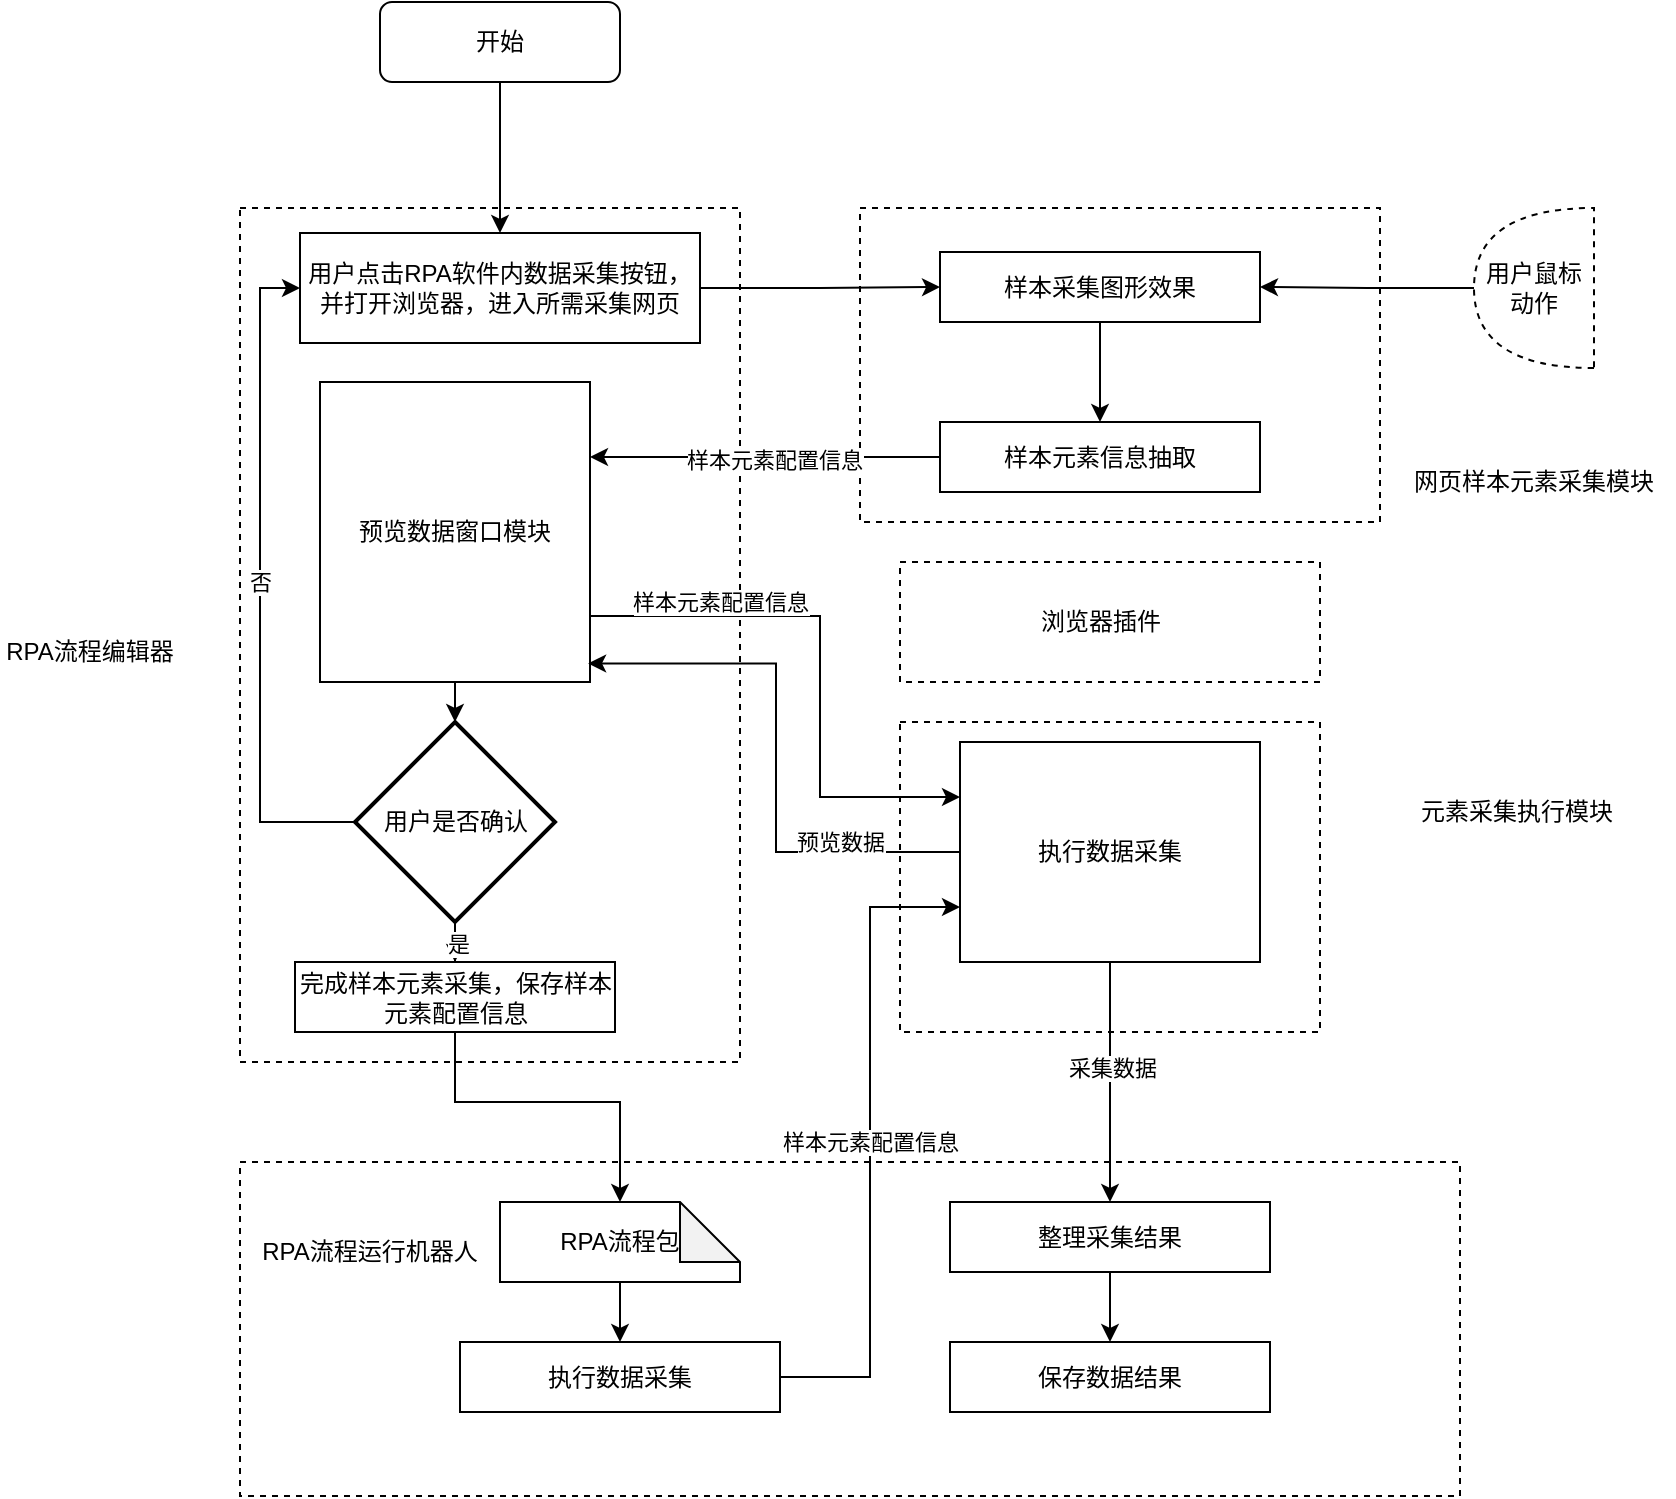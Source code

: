 <mxfile version="20.5.3" type="github">
  <diagram id="xU7X7o6H66pRaLUqQLn2" name="第 1 页">
    <mxGraphModel dx="609" dy="343" grid="1" gridSize="10" guides="1" tooltips="1" connect="1" arrows="1" fold="1" page="1" pageScale="1" pageWidth="827" pageHeight="1169" math="0" shadow="0">
      <root>
        <mxCell id="0" />
        <mxCell id="1" parent="0" />
        <mxCell id="r1mTysYFF8rYWYZTM9NO-41" value="" style="rounded=0;whiteSpace=wrap;html=1;dashed=1;" vertex="1" parent="1">
          <mxGeometry x="210" y="710" width="610" height="167" as="geometry" />
        </mxCell>
        <mxCell id="r1mTysYFF8rYWYZTM9NO-37" value="" style="rounded=0;whiteSpace=wrap;html=1;dashed=1;" vertex="1" parent="1">
          <mxGeometry x="210" y="233" width="250" height="427" as="geometry" />
        </mxCell>
        <mxCell id="r1mTysYFF8rYWYZTM9NO-23" value="" style="rounded=0;whiteSpace=wrap;html=1;dashed=1;" vertex="1" parent="1">
          <mxGeometry x="540" y="490" width="210" height="155" as="geometry" />
        </mxCell>
        <mxCell id="r1mTysYFF8rYWYZTM9NO-22" value="" style="rounded=0;whiteSpace=wrap;html=1;dashed=1;" vertex="1" parent="1">
          <mxGeometry x="520" y="233" width="260" height="157" as="geometry" />
        </mxCell>
        <mxCell id="r1mTysYFF8rYWYZTM9NO-10" style="edgeStyle=orthogonalEdgeStyle;rounded=0;orthogonalLoop=1;jettySize=auto;html=1;entryX=0;entryY=0.5;entryDx=0;entryDy=0;" edge="1" parent="1" source="r1mTysYFF8rYWYZTM9NO-1" target="r1mTysYFF8rYWYZTM9NO-7">
          <mxGeometry relative="1" as="geometry" />
        </mxCell>
        <mxCell id="r1mTysYFF8rYWYZTM9NO-1" value="用户点击RPA软件内数据采集按钮，并打开浏览器，进入所需采集网页" style="rounded=0;whiteSpace=wrap;html=1;" vertex="1" parent="1">
          <mxGeometry x="240" y="245.5" width="200" height="55" as="geometry" />
        </mxCell>
        <mxCell id="r1mTysYFF8rYWYZTM9NO-29" style="edgeStyle=orthogonalEdgeStyle;rounded=0;orthogonalLoop=1;jettySize=auto;html=1;" edge="1" parent="1" source="r1mTysYFF8rYWYZTM9NO-2" target="r1mTysYFF8rYWYZTM9NO-1">
          <mxGeometry relative="1" as="geometry" />
        </mxCell>
        <mxCell id="r1mTysYFF8rYWYZTM9NO-2" value="开始" style="rounded=1;whiteSpace=wrap;html=1;" vertex="1" parent="1">
          <mxGeometry x="280" y="130" width="120" height="40" as="geometry" />
        </mxCell>
        <mxCell id="r1mTysYFF8rYWYZTM9NO-5" value="RPA流程编辑器" style="text;html=1;strokeColor=none;fillColor=none;align=center;verticalAlign=middle;whiteSpace=wrap;rounded=0;dashed=1;" vertex="1" parent="1">
          <mxGeometry x="90" y="440" width="90" height="30" as="geometry" />
        </mxCell>
        <mxCell id="r1mTysYFF8rYWYZTM9NO-6" value="网页样本元素采集模块" style="text;html=1;strokeColor=none;fillColor=none;align=center;verticalAlign=middle;whiteSpace=wrap;rounded=0;dashed=1;" vertex="1" parent="1">
          <mxGeometry x="787" y="355" width="140" height="30" as="geometry" />
        </mxCell>
        <mxCell id="r1mTysYFF8rYWYZTM9NO-12" style="edgeStyle=orthogonalEdgeStyle;rounded=0;orthogonalLoop=1;jettySize=auto;html=1;" edge="1" parent="1" source="r1mTysYFF8rYWYZTM9NO-7">
          <mxGeometry relative="1" as="geometry">
            <mxPoint x="640" y="340.0" as="targetPoint" />
          </mxGeometry>
        </mxCell>
        <mxCell id="r1mTysYFF8rYWYZTM9NO-7" value="样本采集图形效果" style="rounded=0;whiteSpace=wrap;html=1;" vertex="1" parent="1">
          <mxGeometry x="560" y="255" width="160" height="35" as="geometry" />
        </mxCell>
        <mxCell id="r1mTysYFF8rYWYZTM9NO-9" style="edgeStyle=orthogonalEdgeStyle;rounded=0;orthogonalLoop=1;jettySize=auto;html=1;" edge="1" parent="1" source="r1mTysYFF8rYWYZTM9NO-8" target="r1mTysYFF8rYWYZTM9NO-7">
          <mxGeometry relative="1" as="geometry" />
        </mxCell>
        <mxCell id="r1mTysYFF8rYWYZTM9NO-8" value="用户鼠标动作" style="shape=or;whiteSpace=wrap;html=1;dashed=1;direction=west;" vertex="1" parent="1">
          <mxGeometry x="827" y="233" width="60" height="80" as="geometry" />
        </mxCell>
        <mxCell id="r1mTysYFF8rYWYZTM9NO-26" style="edgeStyle=orthogonalEdgeStyle;rounded=0;orthogonalLoop=1;jettySize=auto;html=1;entryX=0;entryY=0.25;entryDx=0;entryDy=0;" edge="1" parent="1" source="r1mTysYFF8rYWYZTM9NO-13" target="r1mTysYFF8rYWYZTM9NO-18">
          <mxGeometry relative="1" as="geometry">
            <Array as="points">
              <mxPoint x="500" y="437" />
              <mxPoint x="500" y="528" />
            </Array>
          </mxGeometry>
        </mxCell>
        <mxCell id="r1mTysYFF8rYWYZTM9NO-27" value="&lt;span style=&quot;color: rgba(0, 0, 0, 0); font-family: monospace; font-size: 0px; text-align: start;&quot;&gt;%3CmxGraphModel%3E%3Croot%3E%3CmxCell%20id%3D%220%22%2F%3E%3CmxCell%20id%3D%221%22%20parent%3D%220%22%2F%3E%3CmxCell%20id%3D%222%22%20value%3D%22%E6%A0%B7%E6%9C%AC%E5%85%83%E7%B4%A0%E9%85%8D%E7%BD%AE%E4%BF%A1%E6%81%AF%22%20style%3D%22edgeLabel%3Bhtml%3D1%3Balign%3Dcenter%3BverticalAlign%3Dmiddle%3Bresizable%3D0%3Bpoints%3D%5B%5D%3B%22%20vertex%3D%221%22%20connectable%3D%220%22%20parent%3D%221%22%3E%3CmxGeometry%20x%3D%22476.757%22%20y%3D%22358.5%22%20as%3D%22geometry%22%2F%3E%3C%2FmxCell%3E%3C%2Froot%3E%3C%2FmxGraphModel%3E&lt;/span&gt;" style="edgeLabel;html=1;align=center;verticalAlign=middle;resizable=0;points=[];" vertex="1" connectable="0" parent="r1mTysYFF8rYWYZTM9NO-26">
          <mxGeometry x="-0.029" y="1" relative="1" as="geometry">
            <mxPoint as="offset" />
          </mxGeometry>
        </mxCell>
        <mxCell id="r1mTysYFF8rYWYZTM9NO-28" value="样本元素配置信息" style="edgeLabel;html=1;align=center;verticalAlign=middle;resizable=0;points=[];" vertex="1" connectable="0" parent="r1mTysYFF8rYWYZTM9NO-26">
          <mxGeometry x="-0.029" y="2" relative="1" as="geometry">
            <mxPoint x="-52" y="-26" as="offset" />
          </mxGeometry>
        </mxCell>
        <mxCell id="r1mTysYFF8rYWYZTM9NO-39" style="edgeStyle=orthogonalEdgeStyle;rounded=0;orthogonalLoop=1;jettySize=auto;html=1;" edge="1" parent="1" source="r1mTysYFF8rYWYZTM9NO-13" target="r1mTysYFF8rYWYZTM9NO-38">
          <mxGeometry relative="1" as="geometry" />
        </mxCell>
        <mxCell id="r1mTysYFF8rYWYZTM9NO-13" value="预览数据窗口模块" style="rounded=0;whiteSpace=wrap;html=1;" vertex="1" parent="1">
          <mxGeometry x="250" y="320" width="135" height="150" as="geometry" />
        </mxCell>
        <mxCell id="r1mTysYFF8rYWYZTM9NO-17" style="edgeStyle=orthogonalEdgeStyle;rounded=0;orthogonalLoop=1;jettySize=auto;html=1;entryX=1;entryY=0.25;entryDx=0;entryDy=0;" edge="1" parent="1" source="r1mTysYFF8rYWYZTM9NO-16" target="r1mTysYFF8rYWYZTM9NO-13">
          <mxGeometry relative="1" as="geometry" />
        </mxCell>
        <mxCell id="r1mTysYFF8rYWYZTM9NO-19" value="样本元素配置信息" style="edgeLabel;html=1;align=center;verticalAlign=middle;resizable=0;points=[];" vertex="1" connectable="0" parent="r1mTysYFF8rYWYZTM9NO-17">
          <mxGeometry x="-0.052" y="1" relative="1" as="geometry">
            <mxPoint as="offset" />
          </mxGeometry>
        </mxCell>
        <mxCell id="r1mTysYFF8rYWYZTM9NO-16" value="样本元素信息抽取" style="rounded=0;whiteSpace=wrap;html=1;" vertex="1" parent="1">
          <mxGeometry x="560" y="340" width="160" height="35" as="geometry" />
        </mxCell>
        <mxCell id="r1mTysYFF8rYWYZTM9NO-35" style="edgeStyle=orthogonalEdgeStyle;rounded=0;orthogonalLoop=1;jettySize=auto;html=1;entryX=0.993;entryY=0.938;entryDx=0;entryDy=0;entryPerimeter=0;" edge="1" parent="1" source="r1mTysYFF8rYWYZTM9NO-18" target="r1mTysYFF8rYWYZTM9NO-13">
          <mxGeometry relative="1" as="geometry">
            <Array as="points">
              <mxPoint x="478" y="460" />
            </Array>
          </mxGeometry>
        </mxCell>
        <mxCell id="r1mTysYFF8rYWYZTM9NO-36" value="预览数据" style="edgeLabel;html=1;align=center;verticalAlign=middle;resizable=0;points=[];" vertex="1" connectable="0" parent="r1mTysYFF8rYWYZTM9NO-35">
          <mxGeometry x="0.102" y="-1" relative="1" as="geometry">
            <mxPoint x="31" y="57" as="offset" />
          </mxGeometry>
        </mxCell>
        <mxCell id="r1mTysYFF8rYWYZTM9NO-53" style="edgeStyle=orthogonalEdgeStyle;rounded=0;orthogonalLoop=1;jettySize=auto;html=1;" edge="1" parent="1" source="r1mTysYFF8rYWYZTM9NO-18" target="r1mTysYFF8rYWYZTM9NO-51">
          <mxGeometry relative="1" as="geometry" />
        </mxCell>
        <mxCell id="r1mTysYFF8rYWYZTM9NO-58" value="采集数据" style="edgeLabel;html=1;align=center;verticalAlign=middle;resizable=0;points=[];" vertex="1" connectable="0" parent="r1mTysYFF8rYWYZTM9NO-53">
          <mxGeometry x="-0.12" y="1" relative="1" as="geometry">
            <mxPoint as="offset" />
          </mxGeometry>
        </mxCell>
        <mxCell id="r1mTysYFF8rYWYZTM9NO-18" value="执行数据采集" style="rounded=0;whiteSpace=wrap;html=1;" vertex="1" parent="1">
          <mxGeometry x="570" y="500" width="150" height="110" as="geometry" />
        </mxCell>
        <mxCell id="r1mTysYFF8rYWYZTM9NO-24" value="元素采集执行模块" style="text;html=1;strokeColor=none;fillColor=none;align=center;verticalAlign=middle;whiteSpace=wrap;rounded=0;dashed=1;" vertex="1" parent="1">
          <mxGeometry x="787" y="520" width="123" height="30" as="geometry" />
        </mxCell>
        <mxCell id="r1mTysYFF8rYWYZTM9NO-40" value="否" style="edgeStyle=orthogonalEdgeStyle;rounded=0;orthogonalLoop=1;jettySize=auto;html=1;entryX=0;entryY=0.5;entryDx=0;entryDy=0;" edge="1" parent="1" source="r1mTysYFF8rYWYZTM9NO-38" target="r1mTysYFF8rYWYZTM9NO-1">
          <mxGeometry relative="1" as="geometry">
            <Array as="points">
              <mxPoint x="220" y="540" />
              <mxPoint x="220" y="273" />
            </Array>
          </mxGeometry>
        </mxCell>
        <mxCell id="r1mTysYFF8rYWYZTM9NO-44" style="edgeStyle=orthogonalEdgeStyle;rounded=0;orthogonalLoop=1;jettySize=auto;html=1;entryX=0.5;entryY=0;entryDx=0;entryDy=0;" edge="1" parent="1" source="r1mTysYFF8rYWYZTM9NO-38" target="r1mTysYFF8rYWYZTM9NO-43">
          <mxGeometry relative="1" as="geometry" />
        </mxCell>
        <mxCell id="r1mTysYFF8rYWYZTM9NO-46" value="是" style="edgeLabel;html=1;align=center;verticalAlign=middle;resizable=0;points=[];" vertex="1" connectable="0" parent="r1mTysYFF8rYWYZTM9NO-44">
          <mxGeometry x="-0.019" y="-1" relative="1" as="geometry">
            <mxPoint as="offset" />
          </mxGeometry>
        </mxCell>
        <mxCell id="r1mTysYFF8rYWYZTM9NO-38" value="用户是否确认" style="strokeWidth=2;html=1;shape=mxgraph.flowchart.decision;whiteSpace=wrap;" vertex="1" parent="1">
          <mxGeometry x="267.5" y="490" width="100" height="100" as="geometry" />
        </mxCell>
        <mxCell id="r1mTysYFF8rYWYZTM9NO-49" value="" style="edgeStyle=orthogonalEdgeStyle;rounded=0;orthogonalLoop=1;jettySize=auto;html=1;" edge="1" parent="1" source="r1mTysYFF8rYWYZTM9NO-42" target="r1mTysYFF8rYWYZTM9NO-48">
          <mxGeometry relative="1" as="geometry" />
        </mxCell>
        <mxCell id="r1mTysYFF8rYWYZTM9NO-42" value="RPA流程包" style="shape=note;whiteSpace=wrap;html=1;backgroundOutline=1;darkOpacity=0.05;" vertex="1" parent="1">
          <mxGeometry x="340" y="730" width="120" height="40" as="geometry" />
        </mxCell>
        <mxCell id="r1mTysYFF8rYWYZTM9NO-45" style="edgeStyle=orthogonalEdgeStyle;rounded=0;orthogonalLoop=1;jettySize=auto;html=1;entryX=0.5;entryY=0;entryDx=0;entryDy=0;entryPerimeter=0;" edge="1" parent="1" source="r1mTysYFF8rYWYZTM9NO-43" target="r1mTysYFF8rYWYZTM9NO-42">
          <mxGeometry relative="1" as="geometry">
            <Array as="points">
              <mxPoint x="318" y="680" />
              <mxPoint x="400" y="680" />
              <mxPoint x="400" y="730" />
            </Array>
          </mxGeometry>
        </mxCell>
        <mxCell id="r1mTysYFF8rYWYZTM9NO-43" value="完成样本元素采集，保存样本元素配置信息" style="rounded=0;whiteSpace=wrap;html=1;" vertex="1" parent="1">
          <mxGeometry x="237.5" y="610" width="160" height="35" as="geometry" />
        </mxCell>
        <mxCell id="r1mTysYFF8rYWYZTM9NO-47" value="RPA流程运行机器人" style="text;html=1;strokeColor=none;fillColor=none;align=center;verticalAlign=middle;whiteSpace=wrap;rounded=0;dashed=1;" vertex="1" parent="1">
          <mxGeometry x="220" y="740" width="110" height="30" as="geometry" />
        </mxCell>
        <mxCell id="r1mTysYFF8rYWYZTM9NO-50" value="样本元素配置信息" style="edgeStyle=orthogonalEdgeStyle;rounded=0;orthogonalLoop=1;jettySize=auto;html=1;entryX=0;entryY=0.75;entryDx=0;entryDy=0;" edge="1" parent="1" source="r1mTysYFF8rYWYZTM9NO-48" target="r1mTysYFF8rYWYZTM9NO-18">
          <mxGeometry relative="1" as="geometry" />
        </mxCell>
        <mxCell id="r1mTysYFF8rYWYZTM9NO-48" value="执行数据采集" style="rounded=0;whiteSpace=wrap;html=1;" vertex="1" parent="1">
          <mxGeometry x="320" y="800" width="160" height="35" as="geometry" />
        </mxCell>
        <mxCell id="r1mTysYFF8rYWYZTM9NO-54" value="" style="edgeStyle=orthogonalEdgeStyle;rounded=0;orthogonalLoop=1;jettySize=auto;html=1;" edge="1" parent="1" source="r1mTysYFF8rYWYZTM9NO-51" target="r1mTysYFF8rYWYZTM9NO-52">
          <mxGeometry relative="1" as="geometry" />
        </mxCell>
        <mxCell id="r1mTysYFF8rYWYZTM9NO-51" value="整理采集结果" style="rounded=0;whiteSpace=wrap;html=1;" vertex="1" parent="1">
          <mxGeometry x="565" y="730" width="160" height="35" as="geometry" />
        </mxCell>
        <mxCell id="r1mTysYFF8rYWYZTM9NO-52" value="保存数据结果" style="rounded=0;whiteSpace=wrap;html=1;" vertex="1" parent="1">
          <mxGeometry x="565" y="800" width="160" height="35" as="geometry" />
        </mxCell>
        <mxCell id="r1mTysYFF8rYWYZTM9NO-55" value="" style="rounded=0;whiteSpace=wrap;html=1;dashed=1;" vertex="1" parent="1">
          <mxGeometry x="540" y="410" width="210" height="60" as="geometry" />
        </mxCell>
        <mxCell id="r1mTysYFF8rYWYZTM9NO-56" value="浏览器插件" style="text;html=1;strokeColor=none;fillColor=none;align=center;verticalAlign=middle;whiteSpace=wrap;rounded=0;dashed=1;" vertex="1" parent="1">
          <mxGeometry x="602.5" y="425" width="75" height="30" as="geometry" />
        </mxCell>
      </root>
    </mxGraphModel>
  </diagram>
</mxfile>
